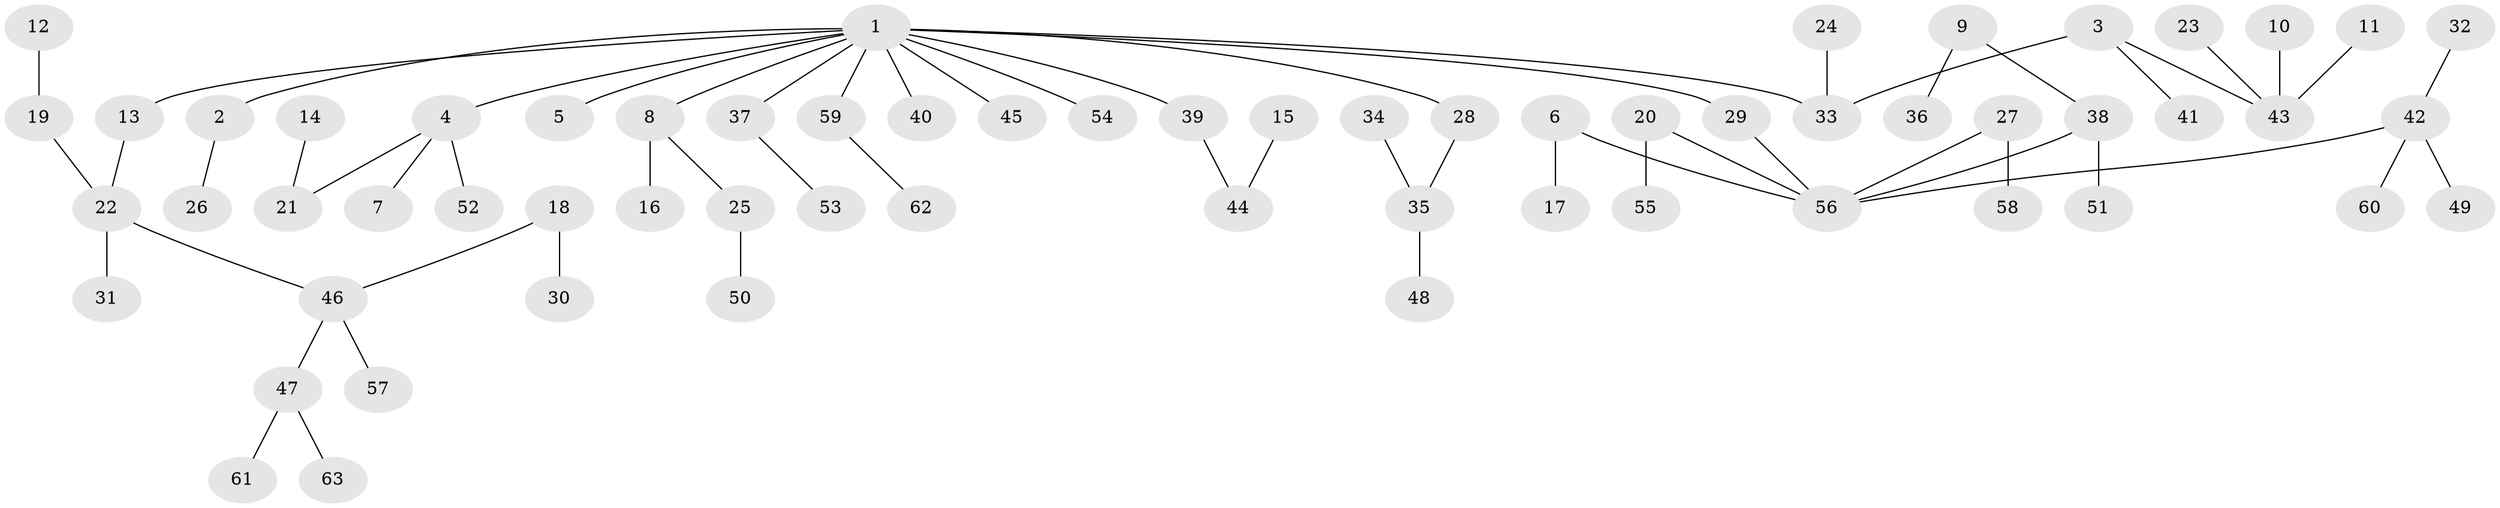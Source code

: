 // original degree distribution, {8: 0.008, 9: 0.008, 1: 0.488, 3: 0.16, 7: 0.008, 4: 0.056, 5: 0.008, 2: 0.256, 6: 0.008}
// Generated by graph-tools (version 1.1) at 2025/26/03/09/25 03:26:24]
// undirected, 63 vertices, 62 edges
graph export_dot {
graph [start="1"]
  node [color=gray90,style=filled];
  1;
  2;
  3;
  4;
  5;
  6;
  7;
  8;
  9;
  10;
  11;
  12;
  13;
  14;
  15;
  16;
  17;
  18;
  19;
  20;
  21;
  22;
  23;
  24;
  25;
  26;
  27;
  28;
  29;
  30;
  31;
  32;
  33;
  34;
  35;
  36;
  37;
  38;
  39;
  40;
  41;
  42;
  43;
  44;
  45;
  46;
  47;
  48;
  49;
  50;
  51;
  52;
  53;
  54;
  55;
  56;
  57;
  58;
  59;
  60;
  61;
  62;
  63;
  1 -- 2 [weight=1.0];
  1 -- 4 [weight=1.0];
  1 -- 5 [weight=1.0];
  1 -- 8 [weight=1.0];
  1 -- 13 [weight=1.0];
  1 -- 28 [weight=1.0];
  1 -- 29 [weight=1.0];
  1 -- 33 [weight=1.0];
  1 -- 37 [weight=1.0];
  1 -- 39 [weight=1.0];
  1 -- 40 [weight=1.0];
  1 -- 45 [weight=1.0];
  1 -- 54 [weight=1.0];
  1 -- 59 [weight=1.0];
  2 -- 26 [weight=1.0];
  3 -- 33 [weight=1.0];
  3 -- 41 [weight=1.0];
  3 -- 43 [weight=1.0];
  4 -- 7 [weight=1.0];
  4 -- 21 [weight=1.0];
  4 -- 52 [weight=1.0];
  6 -- 17 [weight=1.0];
  6 -- 56 [weight=1.0];
  8 -- 16 [weight=1.0];
  8 -- 25 [weight=1.0];
  9 -- 36 [weight=1.0];
  9 -- 38 [weight=1.0];
  10 -- 43 [weight=1.0];
  11 -- 43 [weight=1.0];
  12 -- 19 [weight=1.0];
  13 -- 22 [weight=1.0];
  14 -- 21 [weight=1.0];
  15 -- 44 [weight=1.0];
  18 -- 30 [weight=1.0];
  18 -- 46 [weight=1.0];
  19 -- 22 [weight=1.0];
  20 -- 55 [weight=1.0];
  20 -- 56 [weight=1.0];
  22 -- 31 [weight=1.0];
  22 -- 46 [weight=1.0];
  23 -- 43 [weight=1.0];
  24 -- 33 [weight=1.0];
  25 -- 50 [weight=1.0];
  27 -- 56 [weight=1.0];
  27 -- 58 [weight=1.0];
  28 -- 35 [weight=1.0];
  29 -- 56 [weight=1.0];
  32 -- 42 [weight=1.0];
  34 -- 35 [weight=1.0];
  35 -- 48 [weight=1.0];
  37 -- 53 [weight=1.0];
  38 -- 51 [weight=1.0];
  38 -- 56 [weight=1.0];
  39 -- 44 [weight=1.0];
  42 -- 49 [weight=1.0];
  42 -- 56 [weight=1.0];
  42 -- 60 [weight=1.0];
  46 -- 47 [weight=1.0];
  46 -- 57 [weight=1.0];
  47 -- 61 [weight=1.0];
  47 -- 63 [weight=1.0];
  59 -- 62 [weight=1.0];
}
